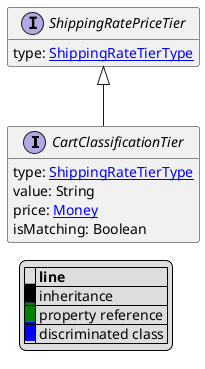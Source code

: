@startuml

hide empty fields
hide empty methods
legend
|= |= line |
|<back:black>   </back>| inheritance |
|<back:green>   </back>| property reference |
|<back:blue>   </back>| discriminated class |
endlegend
interface CartClassificationTier [[CartClassificationTier.svg]] extends ShippingRatePriceTier {
    type: [[ShippingRateTierType.svg ShippingRateTierType]]
    value: String
    price: [[Money.svg Money]]
    isMatching: Boolean
}
interface ShippingRatePriceTier [[ShippingRatePriceTier.svg]]  {
    type: [[ShippingRateTierType.svg ShippingRateTierType]]
}





@enduml
